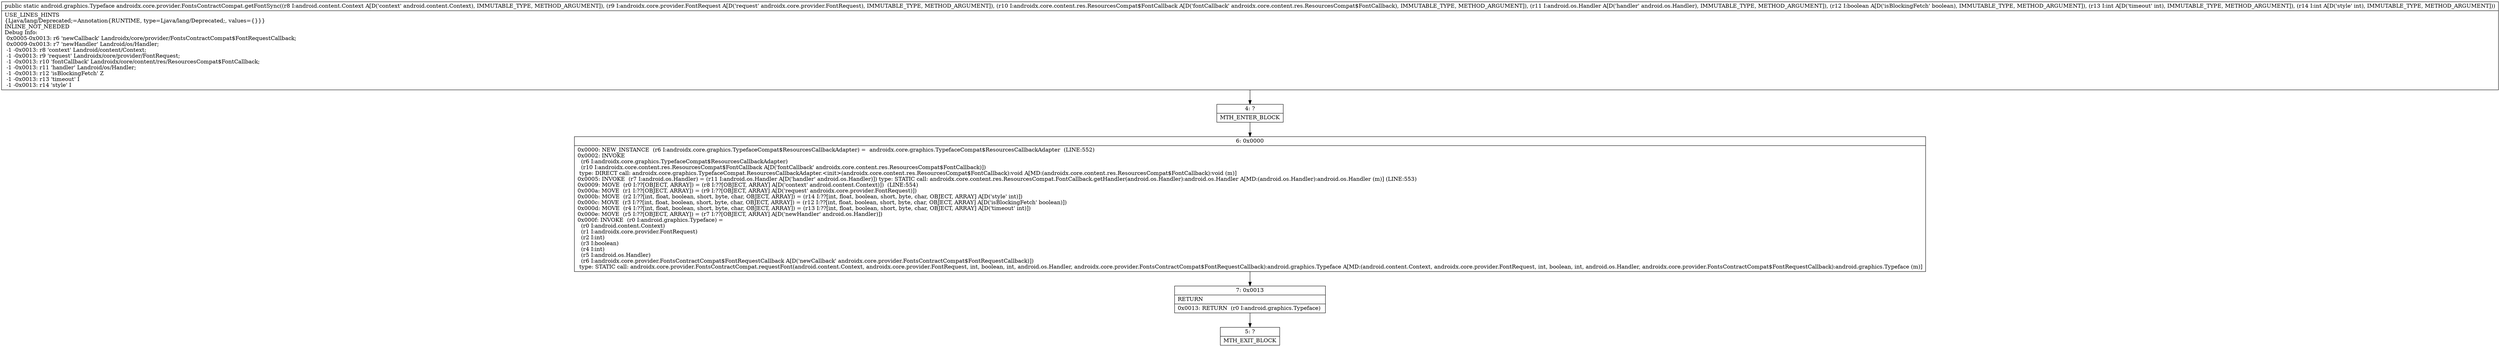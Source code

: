 digraph "CFG forandroidx.core.provider.FontsContractCompat.getFontSync(Landroid\/content\/Context;Landroidx\/core\/provider\/FontRequest;Landroidx\/core\/content\/res\/ResourcesCompat$FontCallback;Landroid\/os\/Handler;ZII)Landroid\/graphics\/Typeface;" {
Node_4 [shape=record,label="{4\:\ ?|MTH_ENTER_BLOCK\l}"];
Node_6 [shape=record,label="{6\:\ 0x0000|0x0000: NEW_INSTANCE  (r6 I:androidx.core.graphics.TypefaceCompat$ResourcesCallbackAdapter) =  androidx.core.graphics.TypefaceCompat$ResourcesCallbackAdapter  (LINE:552)\l0x0002: INVOKE  \l  (r6 I:androidx.core.graphics.TypefaceCompat$ResourcesCallbackAdapter)\l  (r10 I:androidx.core.content.res.ResourcesCompat$FontCallback A[D('fontCallback' androidx.core.content.res.ResourcesCompat$FontCallback)])\l type: DIRECT call: androidx.core.graphics.TypefaceCompat.ResourcesCallbackAdapter.\<init\>(androidx.core.content.res.ResourcesCompat$FontCallback):void A[MD:(androidx.core.content.res.ResourcesCompat$FontCallback):void (m)]\l0x0005: INVOKE  (r7 I:android.os.Handler) = (r11 I:android.os.Handler A[D('handler' android.os.Handler)]) type: STATIC call: androidx.core.content.res.ResourcesCompat.FontCallback.getHandler(android.os.Handler):android.os.Handler A[MD:(android.os.Handler):android.os.Handler (m)] (LINE:553)\l0x0009: MOVE  (r0 I:??[OBJECT, ARRAY]) = (r8 I:??[OBJECT, ARRAY] A[D('context' android.content.Context)])  (LINE:554)\l0x000a: MOVE  (r1 I:??[OBJECT, ARRAY]) = (r9 I:??[OBJECT, ARRAY] A[D('request' androidx.core.provider.FontRequest)]) \l0x000b: MOVE  (r2 I:??[int, float, boolean, short, byte, char, OBJECT, ARRAY]) = (r14 I:??[int, float, boolean, short, byte, char, OBJECT, ARRAY] A[D('style' int)]) \l0x000c: MOVE  (r3 I:??[int, float, boolean, short, byte, char, OBJECT, ARRAY]) = (r12 I:??[int, float, boolean, short, byte, char, OBJECT, ARRAY] A[D('isBlockingFetch' boolean)]) \l0x000d: MOVE  (r4 I:??[int, float, boolean, short, byte, char, OBJECT, ARRAY]) = (r13 I:??[int, float, boolean, short, byte, char, OBJECT, ARRAY] A[D('timeout' int)]) \l0x000e: MOVE  (r5 I:??[OBJECT, ARRAY]) = (r7 I:??[OBJECT, ARRAY] A[D('newHandler' android.os.Handler)]) \l0x000f: INVOKE  (r0 I:android.graphics.Typeface) = \l  (r0 I:android.content.Context)\l  (r1 I:androidx.core.provider.FontRequest)\l  (r2 I:int)\l  (r3 I:boolean)\l  (r4 I:int)\l  (r5 I:android.os.Handler)\l  (r6 I:androidx.core.provider.FontsContractCompat$FontRequestCallback A[D('newCallback' androidx.core.provider.FontsContractCompat$FontRequestCallback)])\l type: STATIC call: androidx.core.provider.FontsContractCompat.requestFont(android.content.Context, androidx.core.provider.FontRequest, int, boolean, int, android.os.Handler, androidx.core.provider.FontsContractCompat$FontRequestCallback):android.graphics.Typeface A[MD:(android.content.Context, androidx.core.provider.FontRequest, int, boolean, int, android.os.Handler, androidx.core.provider.FontsContractCompat$FontRequestCallback):android.graphics.Typeface (m)]\l}"];
Node_7 [shape=record,label="{7\:\ 0x0013|RETURN\l|0x0013: RETURN  (r0 I:android.graphics.Typeface) \l}"];
Node_5 [shape=record,label="{5\:\ ?|MTH_EXIT_BLOCK\l}"];
MethodNode[shape=record,label="{public static android.graphics.Typeface androidx.core.provider.FontsContractCompat.getFontSync((r8 I:android.content.Context A[D('context' android.content.Context), IMMUTABLE_TYPE, METHOD_ARGUMENT]), (r9 I:androidx.core.provider.FontRequest A[D('request' androidx.core.provider.FontRequest), IMMUTABLE_TYPE, METHOD_ARGUMENT]), (r10 I:androidx.core.content.res.ResourcesCompat$FontCallback A[D('fontCallback' androidx.core.content.res.ResourcesCompat$FontCallback), IMMUTABLE_TYPE, METHOD_ARGUMENT]), (r11 I:android.os.Handler A[D('handler' android.os.Handler), IMMUTABLE_TYPE, METHOD_ARGUMENT]), (r12 I:boolean A[D('isBlockingFetch' boolean), IMMUTABLE_TYPE, METHOD_ARGUMENT]), (r13 I:int A[D('timeout' int), IMMUTABLE_TYPE, METHOD_ARGUMENT]), (r14 I:int A[D('style' int), IMMUTABLE_TYPE, METHOD_ARGUMENT]))  | USE_LINES_HINTS\l\{Ljava\/lang\/Deprecated;=Annotation\{RUNTIME, type=Ljava\/lang\/Deprecated;, values=\{\}\}\}\lINLINE_NOT_NEEDED\lDebug Info:\l  0x0005\-0x0013: r6 'newCallback' Landroidx\/core\/provider\/FontsContractCompat$FontRequestCallback;\l  0x0009\-0x0013: r7 'newHandler' Landroid\/os\/Handler;\l  \-1 \-0x0013: r8 'context' Landroid\/content\/Context;\l  \-1 \-0x0013: r9 'request' Landroidx\/core\/provider\/FontRequest;\l  \-1 \-0x0013: r10 'fontCallback' Landroidx\/core\/content\/res\/ResourcesCompat$FontCallback;\l  \-1 \-0x0013: r11 'handler' Landroid\/os\/Handler;\l  \-1 \-0x0013: r12 'isBlockingFetch' Z\l  \-1 \-0x0013: r13 'timeout' I\l  \-1 \-0x0013: r14 'style' I\l}"];
MethodNode -> Node_4;Node_4 -> Node_6;
Node_6 -> Node_7;
Node_7 -> Node_5;
}

